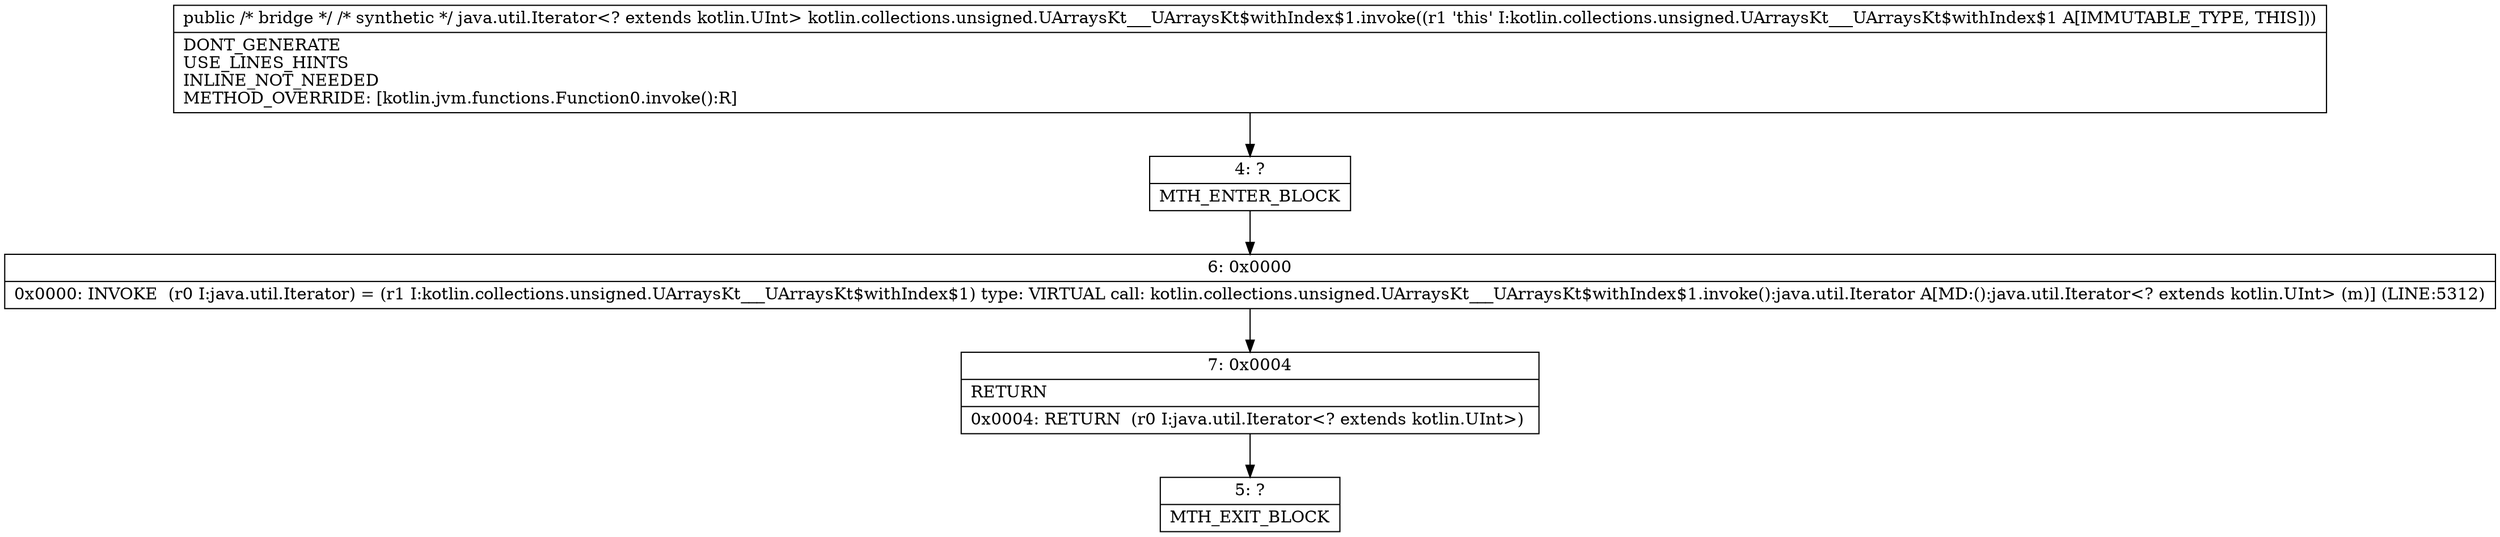digraph "CFG forkotlin.collections.unsigned.UArraysKt___UArraysKt$withIndex$1.invoke()Ljava\/lang\/Object;" {
Node_4 [shape=record,label="{4\:\ ?|MTH_ENTER_BLOCK\l}"];
Node_6 [shape=record,label="{6\:\ 0x0000|0x0000: INVOKE  (r0 I:java.util.Iterator) = (r1 I:kotlin.collections.unsigned.UArraysKt___UArraysKt$withIndex$1) type: VIRTUAL call: kotlin.collections.unsigned.UArraysKt___UArraysKt$withIndex$1.invoke():java.util.Iterator A[MD:():java.util.Iterator\<? extends kotlin.UInt\> (m)] (LINE:5312)\l}"];
Node_7 [shape=record,label="{7\:\ 0x0004|RETURN\l|0x0004: RETURN  (r0 I:java.util.Iterator\<? extends kotlin.UInt\>) \l}"];
Node_5 [shape=record,label="{5\:\ ?|MTH_EXIT_BLOCK\l}"];
MethodNode[shape=record,label="{public \/* bridge *\/ \/* synthetic *\/ java.util.Iterator\<? extends kotlin.UInt\> kotlin.collections.unsigned.UArraysKt___UArraysKt$withIndex$1.invoke((r1 'this' I:kotlin.collections.unsigned.UArraysKt___UArraysKt$withIndex$1 A[IMMUTABLE_TYPE, THIS]))  | DONT_GENERATE\lUSE_LINES_HINTS\lINLINE_NOT_NEEDED\lMETHOD_OVERRIDE: [kotlin.jvm.functions.Function0.invoke():R]\l}"];
MethodNode -> Node_4;Node_4 -> Node_6;
Node_6 -> Node_7;
Node_7 -> Node_5;
}

